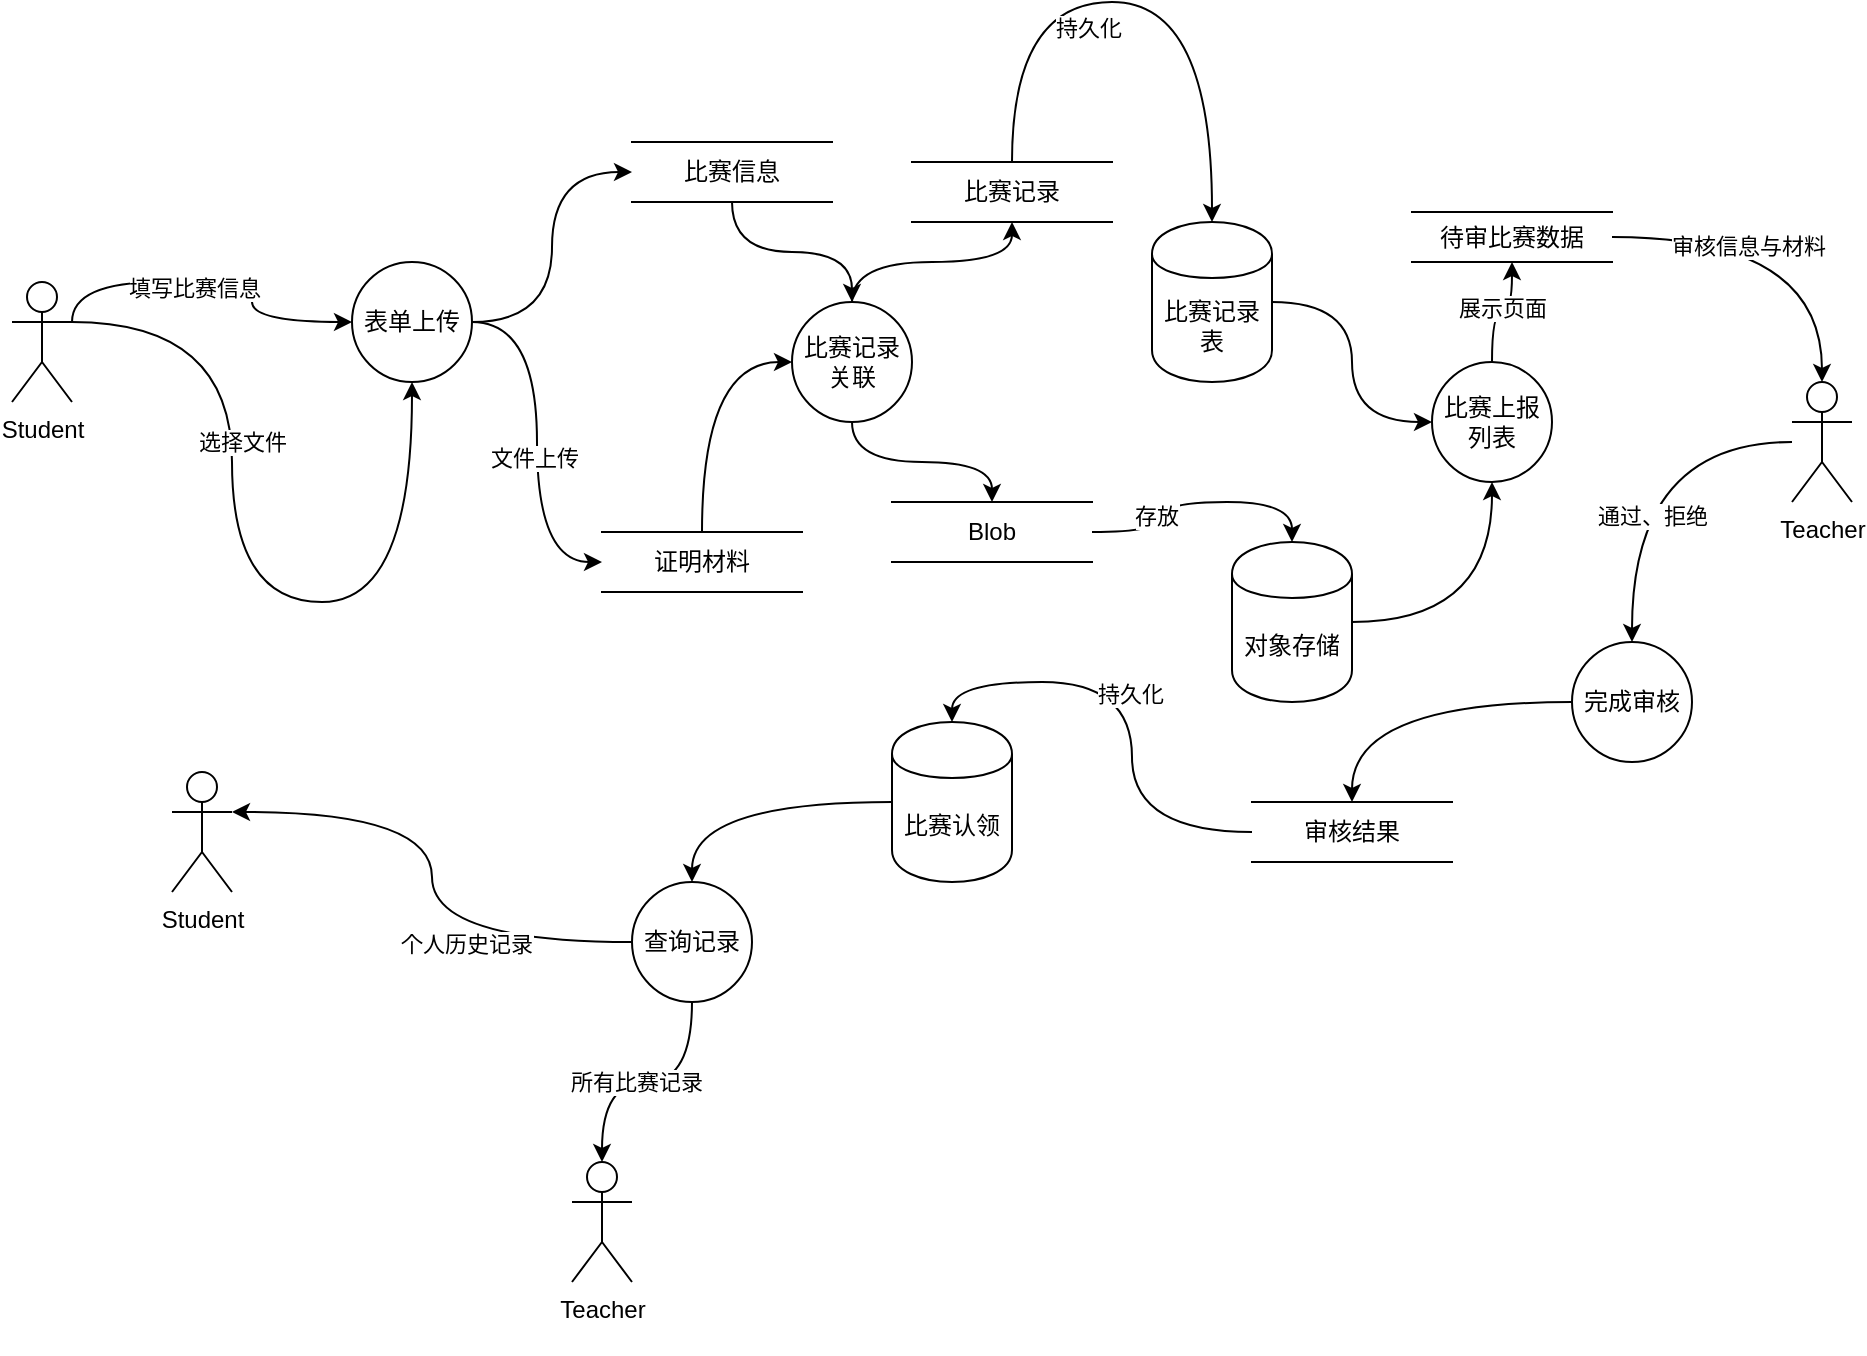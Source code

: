 <mxfile version="24.5.4" type="github">
  <diagram name="Page-1" id="Dqqlosh0YNkY220nDudx">
    <mxGraphModel dx="1636" dy="947" grid="1" gridSize="10" guides="1" tooltips="1" connect="1" arrows="1" fold="1" page="1" pageScale="1" pageWidth="850" pageHeight="1100" math="0" shadow="0">
      <root>
        <mxCell id="0" />
        <mxCell id="1" parent="0" />
        <mxCell id="-du5w1wogptXWC-Cx8XQ-11" style="edgeStyle=orthogonalEdgeStyle;rounded=0;orthogonalLoop=1;jettySize=auto;html=1;entryX=0;entryY=0.5;entryDx=0;entryDy=0;curved=1;" edge="1" parent="1" source="-du5w1wogptXWC-Cx8XQ-1" target="-du5w1wogptXWC-Cx8XQ-10">
          <mxGeometry relative="1" as="geometry" />
        </mxCell>
        <mxCell id="-du5w1wogptXWC-Cx8XQ-15" style="edgeStyle=orthogonalEdgeStyle;rounded=0;orthogonalLoop=1;jettySize=auto;html=1;entryX=0;entryY=0.5;entryDx=0;entryDy=0;curved=1;" edge="1" parent="1" source="-du5w1wogptXWC-Cx8XQ-1" target="-du5w1wogptXWC-Cx8XQ-14">
          <mxGeometry relative="1" as="geometry" />
        </mxCell>
        <mxCell id="-du5w1wogptXWC-Cx8XQ-16" value="文件上传" style="edgeLabel;html=1;align=center;verticalAlign=middle;resizable=0;points=[];" vertex="1" connectable="0" parent="-du5w1wogptXWC-Cx8XQ-15">
          <mxGeometry x="-0.177" y="-2" relative="1" as="geometry">
            <mxPoint y="24" as="offset" />
          </mxGeometry>
        </mxCell>
        <mxCell id="-du5w1wogptXWC-Cx8XQ-1" value="表单上传" style="shape=ellipse;html=1;dashed=0;whiteSpace=wrap;aspect=fixed;perimeter=ellipsePerimeter;" vertex="1" parent="1">
          <mxGeometry x="250" y="400" width="60" height="60" as="geometry" />
        </mxCell>
        <mxCell id="-du5w1wogptXWC-Cx8XQ-7" value="" style="edgeStyle=orthogonalEdgeStyle;rounded=0;orthogonalLoop=1;jettySize=auto;html=1;curved=1;entryX=0;entryY=0.5;entryDx=0;entryDy=0;exitX=1;exitY=0.333;exitDx=0;exitDy=0;exitPerimeter=0;" edge="1" parent="1" source="-du5w1wogptXWC-Cx8XQ-2" target="-du5w1wogptXWC-Cx8XQ-1">
          <mxGeometry relative="1" as="geometry">
            <Array as="points">
              <mxPoint x="110" y="410" />
              <mxPoint x="200" y="410" />
              <mxPoint x="200" y="430" />
            </Array>
          </mxGeometry>
        </mxCell>
        <mxCell id="-du5w1wogptXWC-Cx8XQ-8" value="填写比赛信息" style="edgeLabel;html=1;align=center;verticalAlign=middle;resizable=0;points=[];" vertex="1" connectable="0" parent="-du5w1wogptXWC-Cx8XQ-7">
          <mxGeometry x="-0.102" y="-3" relative="1" as="geometry">
            <mxPoint as="offset" />
          </mxGeometry>
        </mxCell>
        <mxCell id="-du5w1wogptXWC-Cx8XQ-18" style="edgeStyle=orthogonalEdgeStyle;rounded=0;orthogonalLoop=1;jettySize=auto;html=1;curved=1;exitX=1;exitY=0.333;exitDx=0;exitDy=0;exitPerimeter=0;entryX=0.5;entryY=1;entryDx=0;entryDy=0;" edge="1" parent="1" source="-du5w1wogptXWC-Cx8XQ-2" target="-du5w1wogptXWC-Cx8XQ-1">
          <mxGeometry relative="1" as="geometry">
            <mxPoint x="260" y="570" as="targetPoint" />
            <Array as="points">
              <mxPoint x="190" y="430" />
              <mxPoint x="190" y="570" />
              <mxPoint x="280" y="570" />
            </Array>
          </mxGeometry>
        </mxCell>
        <mxCell id="-du5w1wogptXWC-Cx8XQ-19" value="选择文件" style="edgeLabel;html=1;align=center;verticalAlign=middle;resizable=0;points=[];" vertex="1" connectable="0" parent="-du5w1wogptXWC-Cx8XQ-18">
          <mxGeometry x="0.072" y="-3" relative="1" as="geometry">
            <mxPoint y="-83" as="offset" />
          </mxGeometry>
        </mxCell>
        <mxCell id="-du5w1wogptXWC-Cx8XQ-2" value="Student" style="shape=umlActor;verticalLabelPosition=bottom;verticalAlign=top;html=1;outlineConnect=0;" vertex="1" parent="1">
          <mxGeometry x="80" y="410" width="30" height="60" as="geometry" />
        </mxCell>
        <mxCell id="-du5w1wogptXWC-Cx8XQ-49" value="" style="edgeStyle=orthogonalEdgeStyle;rounded=0;orthogonalLoop=1;jettySize=auto;html=1;curved=1;" edge="1" parent="1" source="-du5w1wogptXWC-Cx8XQ-5" target="-du5w1wogptXWC-Cx8XQ-48">
          <mxGeometry relative="1" as="geometry" />
        </mxCell>
        <mxCell id="-du5w1wogptXWC-Cx8XQ-52" value="通过、拒绝" style="edgeLabel;html=1;align=center;verticalAlign=middle;resizable=0;points=[];" vertex="1" connectable="0" parent="-du5w1wogptXWC-Cx8XQ-49">
          <mxGeometry x="0.288" y="10" relative="1" as="geometry">
            <mxPoint y="1" as="offset" />
          </mxGeometry>
        </mxCell>
        <mxCell id="-du5w1wogptXWC-Cx8XQ-5" value="&lt;div&gt;Teacher&lt;/div&gt;&lt;div&gt;&lt;br&gt;&lt;/div&gt;" style="shape=umlActor;verticalLabelPosition=bottom;verticalAlign=top;html=1;outlineConnect=0;" vertex="1" parent="1">
          <mxGeometry x="970" y="460" width="30" height="60" as="geometry" />
        </mxCell>
        <mxCell id="-du5w1wogptXWC-Cx8XQ-24" value="" style="edgeStyle=orthogonalEdgeStyle;rounded=0;orthogonalLoop=1;jettySize=auto;html=1;curved=1;" edge="1" parent="1" source="-du5w1wogptXWC-Cx8XQ-9" target="-du5w1wogptXWC-Cx8XQ-23">
          <mxGeometry relative="1" as="geometry" />
        </mxCell>
        <mxCell id="-du5w1wogptXWC-Cx8XQ-30" style="edgeStyle=orthogonalEdgeStyle;rounded=0;orthogonalLoop=1;jettySize=auto;html=1;entryX=0.5;entryY=0;entryDx=0;entryDy=0;curved=1;" edge="1" parent="1" source="-du5w1wogptXWC-Cx8XQ-9" target="-du5w1wogptXWC-Cx8XQ-28">
          <mxGeometry relative="1" as="geometry" />
        </mxCell>
        <mxCell id="-du5w1wogptXWC-Cx8XQ-9" value="比赛记录关联" style="shape=ellipse;html=1;dashed=0;whiteSpace=wrap;aspect=fixed;perimeter=ellipsePerimeter;" vertex="1" parent="1">
          <mxGeometry x="470" y="420" width="60" height="60" as="geometry" />
        </mxCell>
        <mxCell id="-du5w1wogptXWC-Cx8XQ-22" style="edgeStyle=orthogonalEdgeStyle;rounded=0;orthogonalLoop=1;jettySize=auto;html=1;entryX=0.5;entryY=0;entryDx=0;entryDy=0;curved=1;" edge="1" parent="1" source="-du5w1wogptXWC-Cx8XQ-10" target="-du5w1wogptXWC-Cx8XQ-9">
          <mxGeometry relative="1" as="geometry" />
        </mxCell>
        <mxCell id="-du5w1wogptXWC-Cx8XQ-10" value="比赛信息" style="html=1;dashed=0;whiteSpace=wrap;shape=partialRectangle;right=0;left=0;" vertex="1" parent="1">
          <mxGeometry x="390" y="340" width="100" height="30" as="geometry" />
        </mxCell>
        <mxCell id="-du5w1wogptXWC-Cx8XQ-17" style="edgeStyle=orthogonalEdgeStyle;rounded=0;orthogonalLoop=1;jettySize=auto;html=1;entryX=0;entryY=0.5;entryDx=0;entryDy=0;curved=1;" edge="1" parent="1" source="-du5w1wogptXWC-Cx8XQ-14" target="-du5w1wogptXWC-Cx8XQ-9">
          <mxGeometry relative="1" as="geometry" />
        </mxCell>
        <mxCell id="-du5w1wogptXWC-Cx8XQ-14" value="证明材料" style="html=1;dashed=0;whiteSpace=wrap;shape=partialRectangle;right=0;left=0;" vertex="1" parent="1">
          <mxGeometry x="375" y="535" width="100" height="30" as="geometry" />
        </mxCell>
        <mxCell id="-du5w1wogptXWC-Cx8XQ-26" style="edgeStyle=orthogonalEdgeStyle;rounded=0;orthogonalLoop=1;jettySize=auto;html=1;entryX=0.5;entryY=0;entryDx=0;entryDy=0;curved=1;" edge="1" parent="1" source="-du5w1wogptXWC-Cx8XQ-23" target="-du5w1wogptXWC-Cx8XQ-25">
          <mxGeometry relative="1" as="geometry">
            <Array as="points">
              <mxPoint x="680" y="270" />
              <mxPoint x="810" y="270" />
            </Array>
          </mxGeometry>
        </mxCell>
        <mxCell id="-du5w1wogptXWC-Cx8XQ-27" value="持久化" style="edgeLabel;html=1;align=center;verticalAlign=middle;resizable=0;points=[];" vertex="1" connectable="0" parent="-du5w1wogptXWC-Cx8XQ-26">
          <mxGeometry x="-0.19" y="-13" relative="1" as="geometry">
            <mxPoint as="offset" />
          </mxGeometry>
        </mxCell>
        <mxCell id="-du5w1wogptXWC-Cx8XQ-23" value="比赛记录" style="html=1;dashed=0;whiteSpace=wrap;shape=partialRectangle;right=0;left=0;" vertex="1" parent="1">
          <mxGeometry x="530" y="350" width="100" height="30" as="geometry" />
        </mxCell>
        <mxCell id="-du5w1wogptXWC-Cx8XQ-35" style="edgeStyle=orthogonalEdgeStyle;rounded=0;orthogonalLoop=1;jettySize=auto;html=1;entryX=0;entryY=0.5;entryDx=0;entryDy=0;curved=1;" edge="1" parent="1" source="-du5w1wogptXWC-Cx8XQ-25" target="-du5w1wogptXWC-Cx8XQ-34">
          <mxGeometry relative="1" as="geometry" />
        </mxCell>
        <mxCell id="-du5w1wogptXWC-Cx8XQ-25" value="比赛记录表" style="shape=cylinder;whiteSpace=wrap;html=1;boundedLbl=1;backgroundOutline=1;" vertex="1" parent="1">
          <mxGeometry x="650" y="380" width="60" height="80" as="geometry" />
        </mxCell>
        <mxCell id="-du5w1wogptXWC-Cx8XQ-32" style="edgeStyle=orthogonalEdgeStyle;rounded=0;orthogonalLoop=1;jettySize=auto;html=1;entryX=0.5;entryY=0;entryDx=0;entryDy=0;curved=1;" edge="1" parent="1" source="-du5w1wogptXWC-Cx8XQ-28" target="-du5w1wogptXWC-Cx8XQ-29">
          <mxGeometry relative="1" as="geometry" />
        </mxCell>
        <mxCell id="-du5w1wogptXWC-Cx8XQ-33" value="存放" style="edgeLabel;html=1;align=center;verticalAlign=middle;resizable=0;points=[];" vertex="1" connectable="0" parent="-du5w1wogptXWC-Cx8XQ-32">
          <mxGeometry x="-0.358" y="3" relative="1" as="geometry">
            <mxPoint as="offset" />
          </mxGeometry>
        </mxCell>
        <mxCell id="-du5w1wogptXWC-Cx8XQ-28" value="Blob" style="html=1;dashed=0;whiteSpace=wrap;shape=partialRectangle;right=0;left=0;" vertex="1" parent="1">
          <mxGeometry x="520" y="520" width="100" height="30" as="geometry" />
        </mxCell>
        <mxCell id="-du5w1wogptXWC-Cx8XQ-37" style="edgeStyle=orthogonalEdgeStyle;rounded=0;orthogonalLoop=1;jettySize=auto;html=1;entryX=0.5;entryY=1;entryDx=0;entryDy=0;curved=1;" edge="1" parent="1" source="-du5w1wogptXWC-Cx8XQ-29" target="-du5w1wogptXWC-Cx8XQ-34">
          <mxGeometry relative="1" as="geometry" />
        </mxCell>
        <mxCell id="-du5w1wogptXWC-Cx8XQ-29" value="对象存储" style="shape=cylinder;whiteSpace=wrap;html=1;boundedLbl=1;backgroundOutline=1;" vertex="1" parent="1">
          <mxGeometry x="690" y="540" width="60" height="80" as="geometry" />
        </mxCell>
        <mxCell id="-du5w1wogptXWC-Cx8XQ-36" style="edgeStyle=orthogonalEdgeStyle;rounded=0;orthogonalLoop=1;jettySize=auto;html=1;curved=1;" edge="1" parent="1" source="-du5w1wogptXWC-Cx8XQ-34" target="-du5w1wogptXWC-Cx8XQ-38">
          <mxGeometry relative="1" as="geometry">
            <mxPoint x="980" y="490" as="targetPoint" />
          </mxGeometry>
        </mxCell>
        <mxCell id="-du5w1wogptXWC-Cx8XQ-41" value="展示页面" style="edgeLabel;html=1;align=center;verticalAlign=middle;resizable=0;points=[];" vertex="1" connectable="0" parent="-du5w1wogptXWC-Cx8XQ-36">
          <mxGeometry x="-0.021" y="2" relative="1" as="geometry">
            <mxPoint as="offset" />
          </mxGeometry>
        </mxCell>
        <mxCell id="-du5w1wogptXWC-Cx8XQ-34" value="比赛上报列表" style="shape=ellipse;html=1;dashed=0;whiteSpace=wrap;aspect=fixed;perimeter=ellipsePerimeter;" vertex="1" parent="1">
          <mxGeometry x="790" y="450" width="60" height="60" as="geometry" />
        </mxCell>
        <mxCell id="-du5w1wogptXWC-Cx8XQ-38" value="待审比赛数据" style="html=1;dashed=0;whiteSpace=wrap;shape=partialRectangle;right=0;left=0;" vertex="1" parent="1">
          <mxGeometry x="780" y="375" width="100" height="25" as="geometry" />
        </mxCell>
        <mxCell id="-du5w1wogptXWC-Cx8XQ-39" style="edgeStyle=orthogonalEdgeStyle;rounded=0;orthogonalLoop=1;jettySize=auto;html=1;entryX=0.5;entryY=0;entryDx=0;entryDy=0;entryPerimeter=0;curved=1;" edge="1" parent="1" source="-du5w1wogptXWC-Cx8XQ-38" target="-du5w1wogptXWC-Cx8XQ-5">
          <mxGeometry relative="1" as="geometry" />
        </mxCell>
        <mxCell id="-du5w1wogptXWC-Cx8XQ-42" value="审核信息与材料" style="edgeLabel;html=1;align=center;verticalAlign=middle;resizable=0;points=[];" vertex="1" connectable="0" parent="-du5w1wogptXWC-Cx8XQ-39">
          <mxGeometry x="-0.239" y="-4" relative="1" as="geometry">
            <mxPoint as="offset" />
          </mxGeometry>
        </mxCell>
        <mxCell id="-du5w1wogptXWC-Cx8XQ-45" style="edgeStyle=orthogonalEdgeStyle;rounded=0;orthogonalLoop=1;jettySize=auto;html=1;exitX=0.5;exitY=1;exitDx=0;exitDy=0;" edge="1" parent="1" source="-du5w1wogptXWC-Cx8XQ-23" target="-du5w1wogptXWC-Cx8XQ-23">
          <mxGeometry relative="1" as="geometry" />
        </mxCell>
        <mxCell id="-du5w1wogptXWC-Cx8XQ-51" style="edgeStyle=orthogonalEdgeStyle;rounded=0;orthogonalLoop=1;jettySize=auto;html=1;entryX=0.5;entryY=0;entryDx=0;entryDy=0;curved=1;" edge="1" parent="1" source="-du5w1wogptXWC-Cx8XQ-48" target="-du5w1wogptXWC-Cx8XQ-50">
          <mxGeometry relative="1" as="geometry" />
        </mxCell>
        <mxCell id="-du5w1wogptXWC-Cx8XQ-48" value="完成审核" style="shape=ellipse;html=1;dashed=0;whiteSpace=wrap;aspect=fixed;perimeter=ellipsePerimeter;" vertex="1" parent="1">
          <mxGeometry x="860" y="590" width="60" height="60" as="geometry" />
        </mxCell>
        <mxCell id="-du5w1wogptXWC-Cx8XQ-55" style="edgeStyle=orthogonalEdgeStyle;rounded=0;orthogonalLoop=1;jettySize=auto;html=1;entryX=0.5;entryY=0;entryDx=0;entryDy=0;curved=1;" edge="1" parent="1" source="-du5w1wogptXWC-Cx8XQ-50" target="-du5w1wogptXWC-Cx8XQ-68">
          <mxGeometry relative="1" as="geometry" />
        </mxCell>
        <mxCell id="-du5w1wogptXWC-Cx8XQ-57" value="持久化" style="edgeLabel;html=1;align=center;verticalAlign=middle;resizable=0;points=[];" vertex="1" connectable="0" parent="-du5w1wogptXWC-Cx8XQ-55">
          <mxGeometry x="0.052" y="1" relative="1" as="geometry">
            <mxPoint as="offset" />
          </mxGeometry>
        </mxCell>
        <mxCell id="-du5w1wogptXWC-Cx8XQ-50" value="审核结果" style="html=1;dashed=0;whiteSpace=wrap;shape=partialRectangle;right=0;left=0;" vertex="1" parent="1">
          <mxGeometry x="700" y="670" width="100" height="30" as="geometry" />
        </mxCell>
        <mxCell id="-du5w1wogptXWC-Cx8XQ-60" style="edgeStyle=orthogonalEdgeStyle;rounded=0;orthogonalLoop=1;jettySize=auto;html=1;entryX=0.5;entryY=0;entryDx=0;entryDy=0;curved=1;exitX=0;exitY=0.5;exitDx=0;exitDy=0;" edge="1" parent="1" source="-du5w1wogptXWC-Cx8XQ-68" target="-du5w1wogptXWC-Cx8XQ-59">
          <mxGeometry relative="1" as="geometry">
            <mxPoint x="500" y="670.059" as="sourcePoint" />
          </mxGeometry>
        </mxCell>
        <mxCell id="-du5w1wogptXWC-Cx8XQ-58" value="Student" style="shape=umlActor;verticalLabelPosition=bottom;verticalAlign=top;html=1;outlineConnect=0;" vertex="1" parent="1">
          <mxGeometry x="160" y="655" width="30" height="60" as="geometry" />
        </mxCell>
        <mxCell id="-du5w1wogptXWC-Cx8XQ-59" value="查询记录" style="shape=ellipse;html=1;dashed=0;whiteSpace=wrap;aspect=fixed;perimeter=ellipsePerimeter;" vertex="1" parent="1">
          <mxGeometry x="390" y="710" width="60" height="60" as="geometry" />
        </mxCell>
        <mxCell id="-du5w1wogptXWC-Cx8XQ-61" value="&lt;div&gt;Teacher&lt;/div&gt;&lt;div&gt;&lt;br&gt;&lt;/div&gt;" style="shape=umlActor;verticalLabelPosition=bottom;verticalAlign=top;html=1;outlineConnect=0;" vertex="1" parent="1">
          <mxGeometry x="360" y="850" width="30" height="60" as="geometry" />
        </mxCell>
        <mxCell id="-du5w1wogptXWC-Cx8XQ-63" style="edgeStyle=orthogonalEdgeStyle;rounded=0;orthogonalLoop=1;jettySize=auto;html=1;entryX=1;entryY=0.333;entryDx=0;entryDy=0;entryPerimeter=0;curved=1;" edge="1" parent="1" source="-du5w1wogptXWC-Cx8XQ-59" target="-du5w1wogptXWC-Cx8XQ-58">
          <mxGeometry relative="1" as="geometry" />
        </mxCell>
        <mxCell id="-du5w1wogptXWC-Cx8XQ-64" value="个人历史记录" style="edgeLabel;html=1;align=center;verticalAlign=middle;resizable=0;points=[];" vertex="1" connectable="0" parent="-du5w1wogptXWC-Cx8XQ-63">
          <mxGeometry x="-0.37" y="1" relative="1" as="geometry">
            <mxPoint as="offset" />
          </mxGeometry>
        </mxCell>
        <mxCell id="-du5w1wogptXWC-Cx8XQ-66" style="edgeStyle=orthogonalEdgeStyle;rounded=0;orthogonalLoop=1;jettySize=auto;html=1;entryX=0.5;entryY=0;entryDx=0;entryDy=0;entryPerimeter=0;curved=1;" edge="1" parent="1" source="-du5w1wogptXWC-Cx8XQ-59" target="-du5w1wogptXWC-Cx8XQ-61">
          <mxGeometry relative="1" as="geometry" />
        </mxCell>
        <mxCell id="-du5w1wogptXWC-Cx8XQ-67" value="所有比赛记录" style="edgeLabel;html=1;align=center;verticalAlign=middle;resizable=0;points=[];" vertex="1" connectable="0" parent="-du5w1wogptXWC-Cx8XQ-66">
          <mxGeometry x="0.09" relative="1" as="geometry">
            <mxPoint as="offset" />
          </mxGeometry>
        </mxCell>
        <mxCell id="-du5w1wogptXWC-Cx8XQ-68" value="比赛认领" style="shape=cylinder;whiteSpace=wrap;html=1;boundedLbl=1;backgroundOutline=1;" vertex="1" parent="1">
          <mxGeometry x="520" y="630" width="60" height="80" as="geometry" />
        </mxCell>
      </root>
    </mxGraphModel>
  </diagram>
</mxfile>
